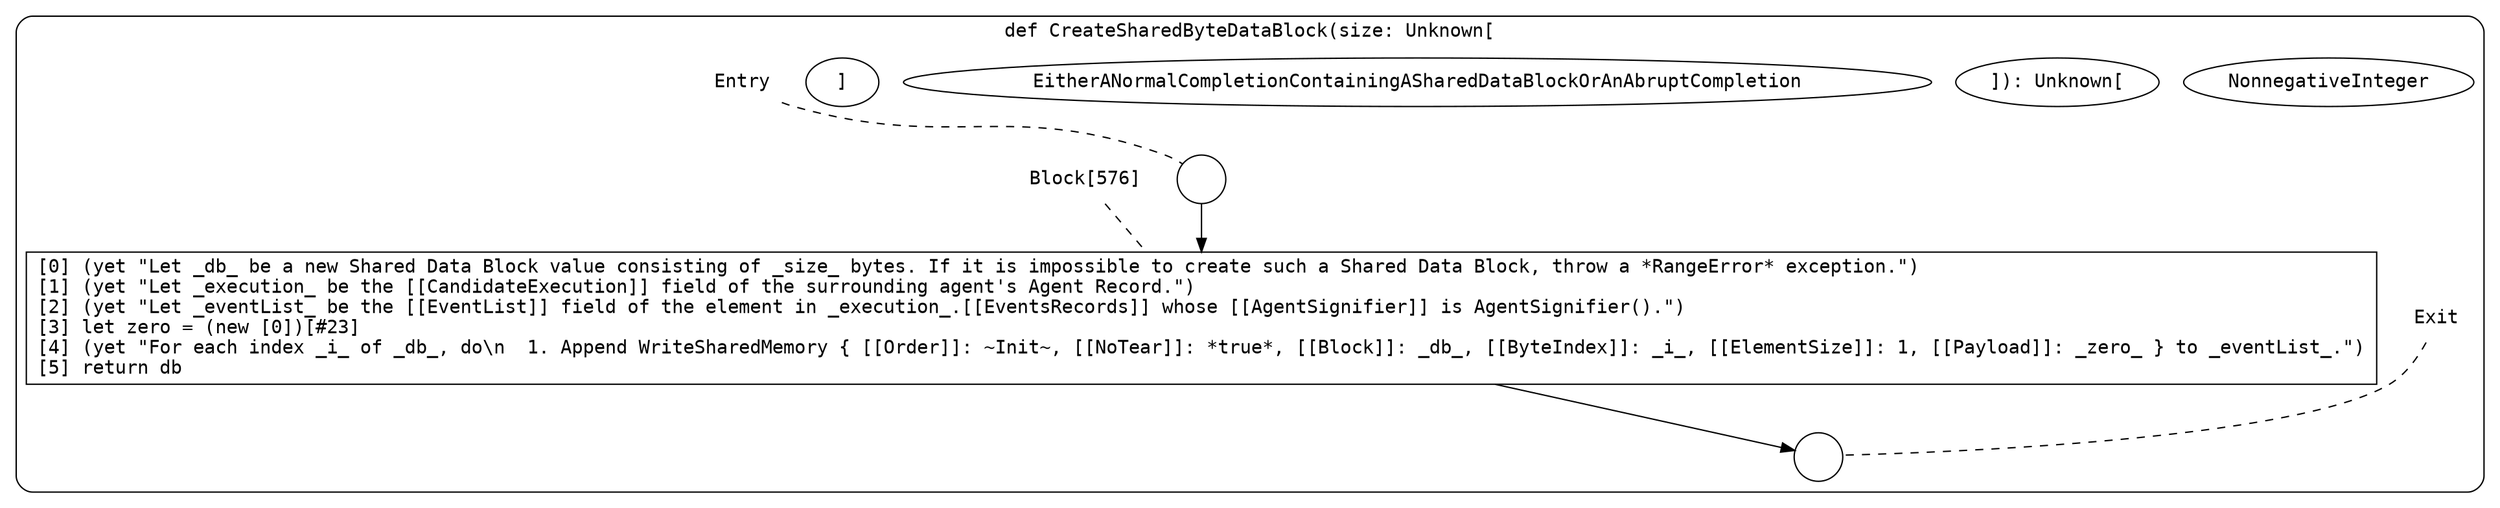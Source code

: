 digraph {
  graph [fontname = "Consolas"]
  node [fontname = "Consolas"]
  edge [fontname = "Consolas"]
  subgraph cluster74 {
    label = "def CreateSharedByteDataBlock(size: Unknown["NonnegativeInteger"]): Unknown["EitherANormalCompletionContainingASharedDataBlockOrAnAbruptCompletion"]"
    style = rounded
    cluster74_entry_name [shape=none, label=<<font color="black">Entry</font>>]
    cluster74_entry_name -> cluster74_entry [arrowhead=none, color="black", style=dashed]
    cluster74_entry [shape=circle label=" " color="black" fillcolor="white" style=filled]
    cluster74_entry -> node576 [color="black"]
    cluster74_exit_name [shape=none, label=<<font color="black">Exit</font>>]
    cluster74_exit_name -> cluster74_exit [arrowhead=none, color="black", style=dashed]
    cluster74_exit [shape=circle label=" " color="black" fillcolor="white" style=filled]
    node576_name [shape=none, label=<<font color="black">Block[576]</font>>]
    node576_name -> node576 [arrowhead=none, color="black", style=dashed]
    node576 [shape=box, label=<<font color="black">[0] (yet &quot;Let _db_ be a new Shared Data Block value consisting of _size_ bytes. If it is impossible to create such a Shared Data Block, throw a *RangeError* exception.&quot;)<BR ALIGN="LEFT"/>[1] (yet &quot;Let _execution_ be the [[CandidateExecution]] field of the surrounding agent's Agent Record.&quot;)<BR ALIGN="LEFT"/>[2] (yet &quot;Let _eventList_ be the [[EventList]] field of the element in _execution_.[[EventsRecords]] whose [[AgentSignifier]] is AgentSignifier().&quot;)<BR ALIGN="LEFT"/>[3] let zero = (new [0])[#23]<BR ALIGN="LEFT"/>[4] (yet &quot;For each index _i_ of _db_, do\n  1. Append WriteSharedMemory { [[Order]]: ~Init~, [[NoTear]]: *true*, [[Block]]: _db_, [[ByteIndex]]: _i_, [[ElementSize]]: 1, [[Payload]]: _zero_ } to _eventList_.&quot;)<BR ALIGN="LEFT"/>[5] return db<BR ALIGN="LEFT"/></font>> color="black" fillcolor="white", style=filled]
    node576 -> cluster74_exit [color="black"]
  }
}